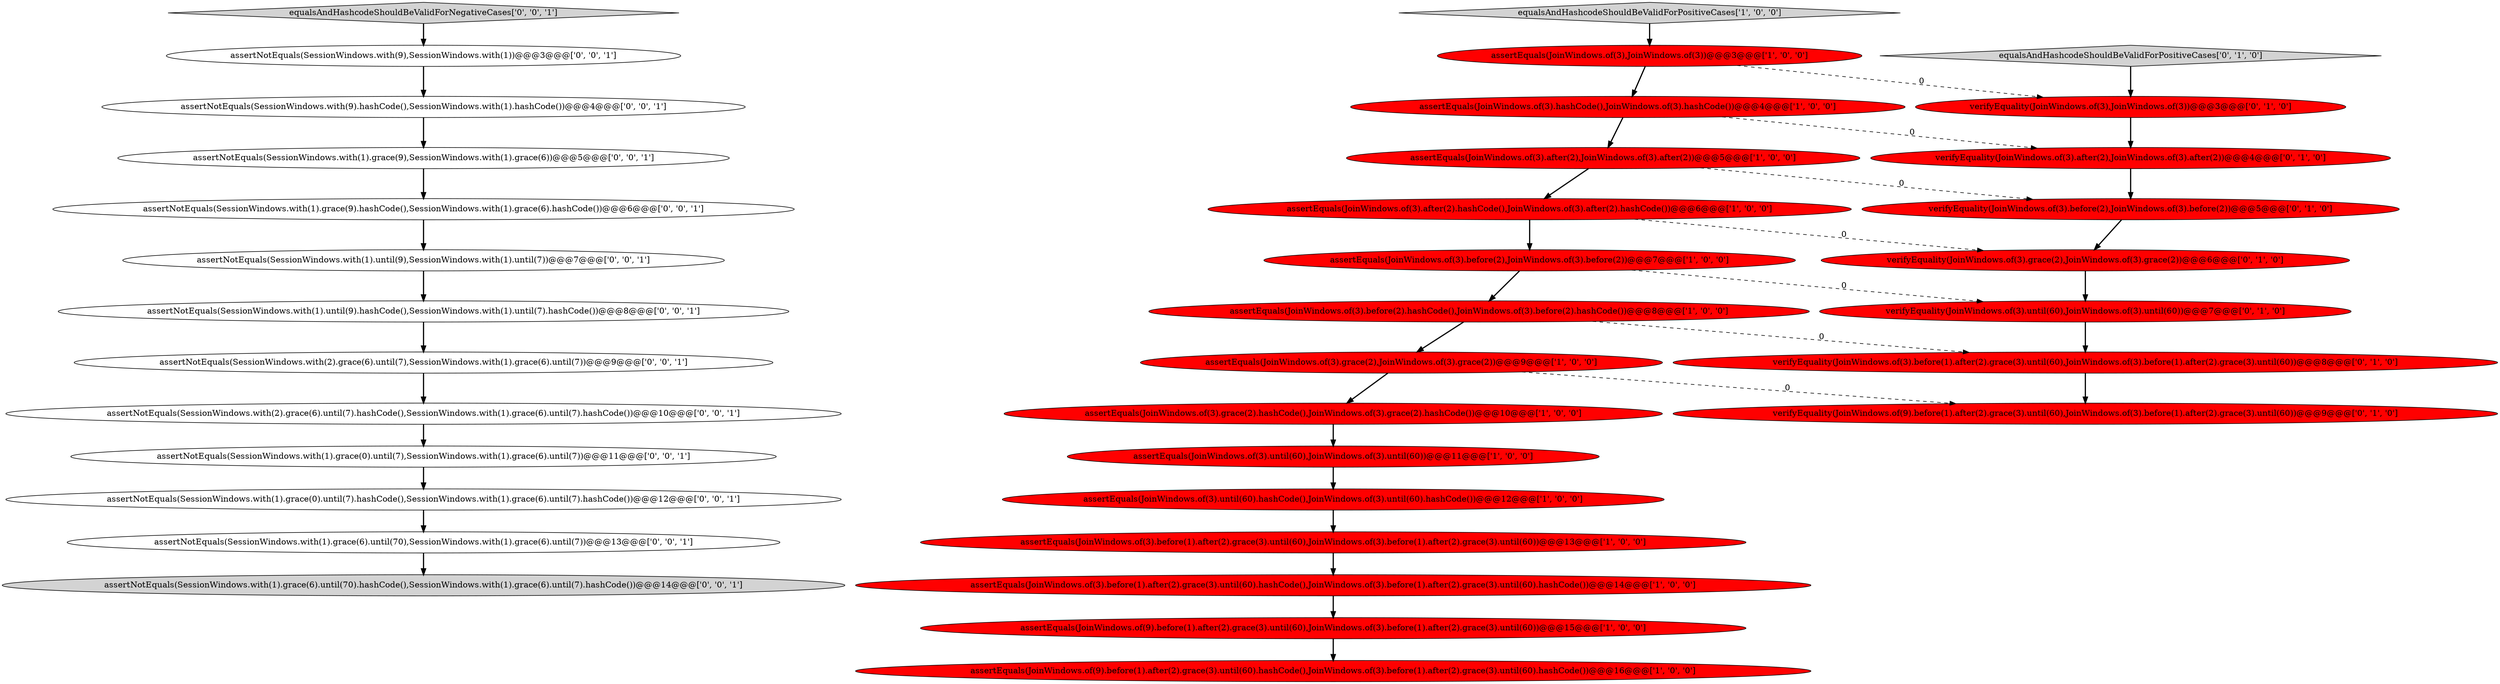 digraph {
31 [style = filled, label = "assertNotEquals(SessionWindows.with(1).grace(9).hashCode(),SessionWindows.with(1).grace(6).hashCode())@@@6@@@['0', '0', '1']", fillcolor = white, shape = ellipse image = "AAA0AAABBB3BBB"];
5 [style = filled, label = "assertEquals(JoinWindows.of(9).before(1).after(2).grace(3).until(60),JoinWindows.of(3).before(1).after(2).grace(3).until(60))@@@15@@@['1', '0', '0']", fillcolor = red, shape = ellipse image = "AAA1AAABBB1BBB"];
6 [style = filled, label = "assertEquals(JoinWindows.of(3).after(2),JoinWindows.of(3).after(2))@@@5@@@['1', '0', '0']", fillcolor = red, shape = ellipse image = "AAA1AAABBB1BBB"];
23 [style = filled, label = "assertNotEquals(SessionWindows.with(2).grace(6).until(7),SessionWindows.with(1).grace(6).until(7))@@@9@@@['0', '0', '1']", fillcolor = white, shape = ellipse image = "AAA0AAABBB3BBB"];
4 [style = filled, label = "assertEquals(JoinWindows.of(3).until(60).hashCode(),JoinWindows.of(3).until(60).hashCode())@@@12@@@['1', '0', '0']", fillcolor = red, shape = ellipse image = "AAA1AAABBB1BBB"];
0 [style = filled, label = "assertEquals(JoinWindows.of(3).before(1).after(2).grace(3).until(60),JoinWindows.of(3).before(1).after(2).grace(3).until(60))@@@13@@@['1', '0', '0']", fillcolor = red, shape = ellipse image = "AAA1AAABBB1BBB"];
11 [style = filled, label = "assertEquals(JoinWindows.of(3).before(1).after(2).grace(3).until(60).hashCode(),JoinWindows.of(3).before(1).after(2).grace(3).until(60).hashCode())@@@14@@@['1', '0', '0']", fillcolor = red, shape = ellipse image = "AAA1AAABBB1BBB"];
25 [style = filled, label = "assertNotEquals(SessionWindows.with(1).grace(0).until(7).hashCode(),SessionWindows.with(1).grace(6).until(7).hashCode())@@@12@@@['0', '0', '1']", fillcolor = white, shape = ellipse image = "AAA0AAABBB3BBB"];
33 [style = filled, label = "assertNotEquals(SessionWindows.with(1).grace(6).until(70),SessionWindows.with(1).grace(6).until(7))@@@13@@@['0', '0', '1']", fillcolor = white, shape = ellipse image = "AAA0AAABBB3BBB"];
32 [style = filled, label = "equalsAndHashcodeShouldBeValidForNegativeCases['0', '0', '1']", fillcolor = lightgray, shape = diamond image = "AAA0AAABBB3BBB"];
18 [style = filled, label = "verifyEquality(JoinWindows.of(3).grace(2),JoinWindows.of(3).grace(2))@@@6@@@['0', '1', '0']", fillcolor = red, shape = ellipse image = "AAA1AAABBB2BBB"];
10 [style = filled, label = "assertEquals(JoinWindows.of(3).before(2),JoinWindows.of(3).before(2))@@@7@@@['1', '0', '0']", fillcolor = red, shape = ellipse image = "AAA1AAABBB1BBB"];
3 [style = filled, label = "assertEquals(JoinWindows.of(3).grace(2),JoinWindows.of(3).grace(2))@@@9@@@['1', '0', '0']", fillcolor = red, shape = ellipse image = "AAA1AAABBB1BBB"];
16 [style = filled, label = "verifyEquality(JoinWindows.of(3).until(60),JoinWindows.of(3).until(60))@@@7@@@['0', '1', '0']", fillcolor = red, shape = ellipse image = "AAA1AAABBB2BBB"];
34 [style = filled, label = "assertNotEquals(SessionWindows.with(2).grace(6).until(7).hashCode(),SessionWindows.with(1).grace(6).until(7).hashCode())@@@10@@@['0', '0', '1']", fillcolor = white, shape = ellipse image = "AAA0AAABBB3BBB"];
1 [style = filled, label = "assertEquals(JoinWindows.of(3).before(2).hashCode(),JoinWindows.of(3).before(2).hashCode())@@@8@@@['1', '0', '0']", fillcolor = red, shape = ellipse image = "AAA1AAABBB1BBB"];
35 [style = filled, label = "assertNotEquals(SessionWindows.with(1).until(9),SessionWindows.with(1).until(7))@@@7@@@['0', '0', '1']", fillcolor = white, shape = ellipse image = "AAA0AAABBB3BBB"];
19 [style = filled, label = "verifyEquality(JoinWindows.of(3),JoinWindows.of(3))@@@3@@@['0', '1', '0']", fillcolor = red, shape = ellipse image = "AAA1AAABBB2BBB"];
13 [style = filled, label = "assertEquals(JoinWindows.of(3),JoinWindows.of(3))@@@3@@@['1', '0', '0']", fillcolor = red, shape = ellipse image = "AAA1AAABBB1BBB"];
2 [style = filled, label = "assertEquals(JoinWindows.of(3).until(60),JoinWindows.of(3).until(60))@@@11@@@['1', '0', '0']", fillcolor = red, shape = ellipse image = "AAA1AAABBB1BBB"];
9 [style = filled, label = "assertEquals(JoinWindows.of(3).hashCode(),JoinWindows.of(3).hashCode())@@@4@@@['1', '0', '0']", fillcolor = red, shape = ellipse image = "AAA1AAABBB1BBB"];
21 [style = filled, label = "verifyEquality(JoinWindows.of(3).before(2),JoinWindows.of(3).before(2))@@@5@@@['0', '1', '0']", fillcolor = red, shape = ellipse image = "AAA1AAABBB2BBB"];
14 [style = filled, label = "assertEquals(JoinWindows.of(9).before(1).after(2).grace(3).until(60).hashCode(),JoinWindows.of(3).before(1).after(2).grace(3).until(60).hashCode())@@@16@@@['1', '0', '0']", fillcolor = red, shape = ellipse image = "AAA1AAABBB1BBB"];
20 [style = filled, label = "verifyEquality(JoinWindows.of(3).before(1).after(2).grace(3).until(60),JoinWindows.of(3).before(1).after(2).grace(3).until(60))@@@8@@@['0', '1', '0']", fillcolor = red, shape = ellipse image = "AAA1AAABBB2BBB"];
26 [style = filled, label = "assertNotEquals(SessionWindows.with(1).grace(6).until(70).hashCode(),SessionWindows.with(1).grace(6).until(7).hashCode())@@@14@@@['0', '0', '1']", fillcolor = lightgray, shape = ellipse image = "AAA0AAABBB3BBB"];
8 [style = filled, label = "assertEquals(JoinWindows.of(3).grace(2).hashCode(),JoinWindows.of(3).grace(2).hashCode())@@@10@@@['1', '0', '0']", fillcolor = red, shape = ellipse image = "AAA1AAABBB1BBB"];
12 [style = filled, label = "assertEquals(JoinWindows.of(3).after(2).hashCode(),JoinWindows.of(3).after(2).hashCode())@@@6@@@['1', '0', '0']", fillcolor = red, shape = ellipse image = "AAA1AAABBB1BBB"];
15 [style = filled, label = "verifyEquality(JoinWindows.of(3).after(2),JoinWindows.of(3).after(2))@@@4@@@['0', '1', '0']", fillcolor = red, shape = ellipse image = "AAA1AAABBB2BBB"];
28 [style = filled, label = "assertNotEquals(SessionWindows.with(1).until(9).hashCode(),SessionWindows.with(1).until(7).hashCode())@@@8@@@['0', '0', '1']", fillcolor = white, shape = ellipse image = "AAA0AAABBB3BBB"];
29 [style = filled, label = "assertNotEquals(SessionWindows.with(9),SessionWindows.with(1))@@@3@@@['0', '0', '1']", fillcolor = white, shape = ellipse image = "AAA0AAABBB3BBB"];
17 [style = filled, label = "verifyEquality(JoinWindows.of(9).before(1).after(2).grace(3).until(60),JoinWindows.of(3).before(1).after(2).grace(3).until(60))@@@9@@@['0', '1', '0']", fillcolor = red, shape = ellipse image = "AAA1AAABBB2BBB"];
22 [style = filled, label = "equalsAndHashcodeShouldBeValidForPositiveCases['0', '1', '0']", fillcolor = lightgray, shape = diamond image = "AAA0AAABBB2BBB"];
7 [style = filled, label = "equalsAndHashcodeShouldBeValidForPositiveCases['1', '0', '0']", fillcolor = lightgray, shape = diamond image = "AAA0AAABBB1BBB"];
27 [style = filled, label = "assertNotEquals(SessionWindows.with(1).grace(9),SessionWindows.with(1).grace(6))@@@5@@@['0', '0', '1']", fillcolor = white, shape = ellipse image = "AAA0AAABBB3BBB"];
24 [style = filled, label = "assertNotEquals(SessionWindows.with(1).grace(0).until(7),SessionWindows.with(1).grace(6).until(7))@@@11@@@['0', '0', '1']", fillcolor = white, shape = ellipse image = "AAA0AAABBB3BBB"];
30 [style = filled, label = "assertNotEquals(SessionWindows.with(9).hashCode(),SessionWindows.with(1).hashCode())@@@4@@@['0', '0', '1']", fillcolor = white, shape = ellipse image = "AAA0AAABBB3BBB"];
7->13 [style = bold, label=""];
6->21 [style = dashed, label="0"];
20->17 [style = bold, label=""];
3->17 [style = dashed, label="0"];
25->33 [style = bold, label=""];
22->19 [style = bold, label=""];
29->30 [style = bold, label=""];
15->21 [style = bold, label=""];
30->27 [style = bold, label=""];
1->3 [style = bold, label=""];
0->11 [style = bold, label=""];
27->31 [style = bold, label=""];
5->14 [style = bold, label=""];
13->19 [style = dashed, label="0"];
2->4 [style = bold, label=""];
21->18 [style = bold, label=""];
4->0 [style = bold, label=""];
9->6 [style = bold, label=""];
33->26 [style = bold, label=""];
32->29 [style = bold, label=""];
1->20 [style = dashed, label="0"];
35->28 [style = bold, label=""];
11->5 [style = bold, label=""];
12->10 [style = bold, label=""];
34->24 [style = bold, label=""];
31->35 [style = bold, label=""];
8->2 [style = bold, label=""];
28->23 [style = bold, label=""];
24->25 [style = bold, label=""];
3->8 [style = bold, label=""];
23->34 [style = bold, label=""];
12->18 [style = dashed, label="0"];
13->9 [style = bold, label=""];
10->16 [style = dashed, label="0"];
19->15 [style = bold, label=""];
10->1 [style = bold, label=""];
16->20 [style = bold, label=""];
6->12 [style = bold, label=""];
9->15 [style = dashed, label="0"];
18->16 [style = bold, label=""];
}
